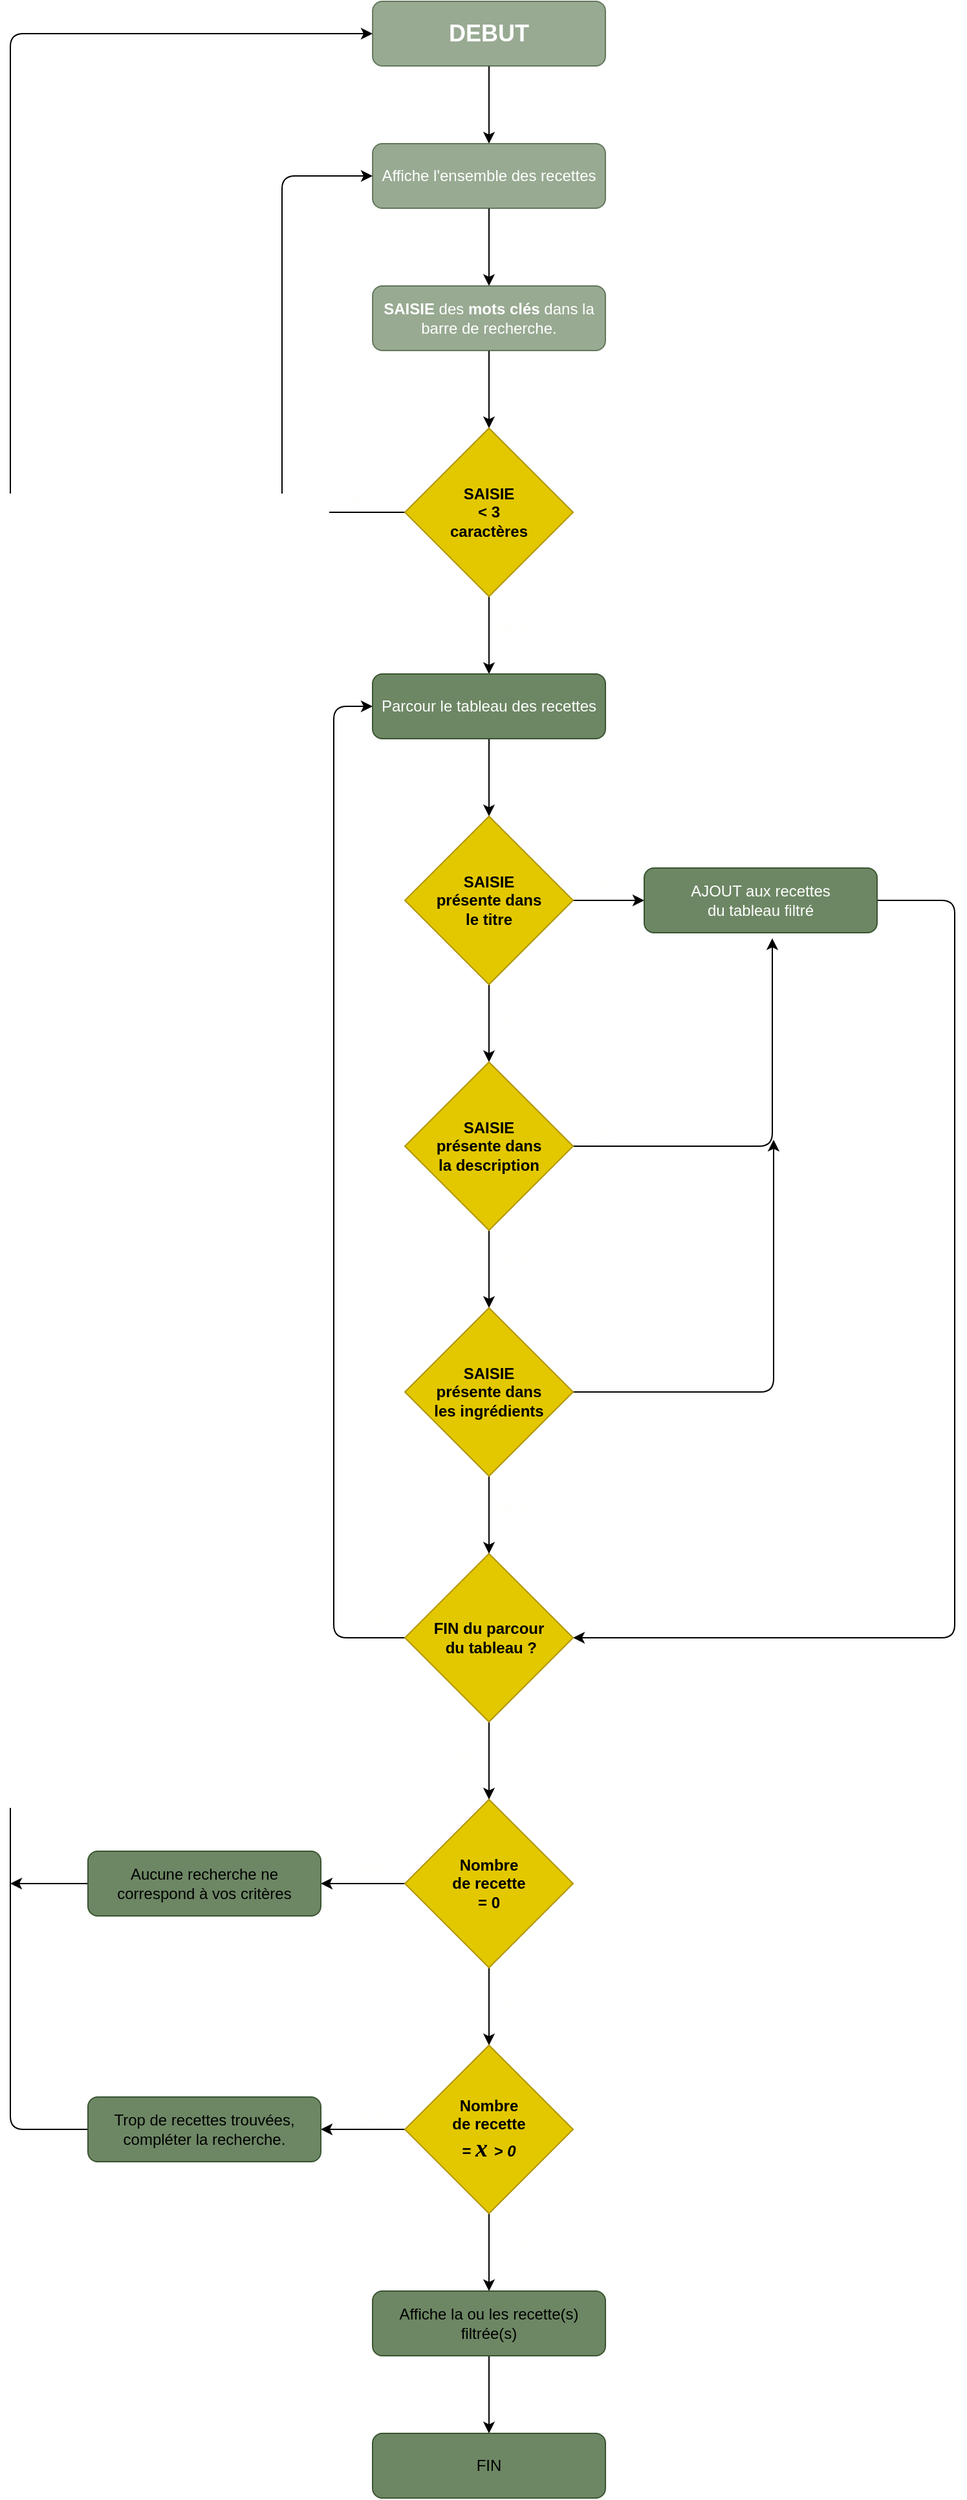 <mxfile>
    <diagram id="D_HVd8B6VUuoggCPeG8F" name="Page-1">
        <mxGraphModel dx="1557" dy="1588" grid="1" gridSize="10" guides="1" tooltips="1" connect="1" arrows="1" fold="1" page="1" pageScale="1" pageWidth="850" pageHeight="1100" math="0" shadow="0">
            <root>
                <mxCell id="0"/>
                <mxCell id="1" parent="0"/>
                <mxCell id="ZSVEgMsFKH18y_2TgpHJ-98" value="" style="edgeStyle=none;html=1;fontColor=#FCFFFA;" parent="1" source="5" target="ZSVEgMsFKH18y_2TgpHJ-92" edge="1">
                    <mxGeometry relative="1" as="geometry"/>
                </mxCell>
                <mxCell id="5" value="&lt;b&gt;SAISIE&lt;/b&gt; des &lt;b&gt;mots clés&lt;/b&gt; dans la barre de recherche." style="rounded=1;whiteSpace=wrap;html=1;fillColor=#6d8764;fontColor=#ffffff;strokeColor=#3A5431;opacity=70;" parent="1" vertex="1">
                    <mxGeometry x="190" y="-190" width="180" height="50" as="geometry"/>
                </mxCell>
                <mxCell id="ZSVEgMsFKH18y_2TgpHJ-88" style="edgeStyle=none;html=1;entryX=0.5;entryY=0;entryDx=0;entryDy=0;fontColor=#FCFFFA;" parent="1" source="ZSVEgMsFKH18y_2TgpHJ-87" target="ZSVEgMsFKH18y_2TgpHJ-89" edge="1">
                    <mxGeometry relative="1" as="geometry"/>
                </mxCell>
                <mxCell id="ZSVEgMsFKH18y_2TgpHJ-87" value="&lt;h2&gt;&lt;b&gt;DEBUT&lt;/b&gt;&lt;/h2&gt;" style="rounded=1;whiteSpace=wrap;html=1;fontColor=#ffffff;strokeColor=#3A5431;fillColor=#6d8764;opacity=70;" parent="1" vertex="1">
                    <mxGeometry x="190" y="-410" width="180" height="50" as="geometry"/>
                </mxCell>
                <mxCell id="ZSVEgMsFKH18y_2TgpHJ-91" style="edgeStyle=none;html=1;entryX=0.5;entryY=0;entryDx=0;entryDy=0;fontColor=#FCFFFA;" parent="1" source="ZSVEgMsFKH18y_2TgpHJ-89" target="5" edge="1">
                    <mxGeometry relative="1" as="geometry"/>
                </mxCell>
                <mxCell id="ZSVEgMsFKH18y_2TgpHJ-89" value="Affiche l'ensemble des recettes" style="rounded=1;whiteSpace=wrap;html=1;fontColor=#ffffff;strokeColor=#3A5431;fillColor=#6d8764;opacity=70;" parent="1" vertex="1">
                    <mxGeometry x="190" y="-300" width="180" height="50" as="geometry"/>
                </mxCell>
                <mxCell id="ZSVEgMsFKH18y_2TgpHJ-96" style="edgeStyle=none;html=1;fontColor=#FCFFFA;entryX=0;entryY=0.5;entryDx=0;entryDy=0;" parent="1" source="ZSVEgMsFKH18y_2TgpHJ-92" target="ZSVEgMsFKH18y_2TgpHJ-89" edge="1">
                    <mxGeometry relative="1" as="geometry">
                        <mxPoint x="120" y="5" as="targetPoint"/>
                        <Array as="points">
                            <mxPoint x="120" y="-15"/>
                            <mxPoint x="120" y="-275"/>
                        </Array>
                    </mxGeometry>
                </mxCell>
                <mxCell id="ZSVEgMsFKH18y_2TgpHJ-101" value="" style="edgeStyle=none;html=1;fontColor=#FCFFFA;" parent="1" source="ZSVEgMsFKH18y_2TgpHJ-92" target="ZSVEgMsFKH18y_2TgpHJ-100" edge="1">
                    <mxGeometry relative="1" as="geometry"/>
                </mxCell>
                <mxCell id="ZSVEgMsFKH18y_2TgpHJ-92" value="&lt;b&gt;SAISIE&lt;br&gt;&amp;lt; 3 &lt;br&gt;caractères&lt;/b&gt;" style="rhombus;whiteSpace=wrap;html=1;fontColor=#000000;strokeColor=#B09500;fillColor=#e3c800;" parent="1" vertex="1">
                    <mxGeometry x="215" y="-80" width="130" height="130" as="geometry"/>
                </mxCell>
                <mxCell id="ZSVEgMsFKH18y_2TgpHJ-97" value="OUI" style="text;html=1;strokeColor=none;fillColor=none;align=center;verticalAlign=middle;whiteSpace=wrap;rounded=0;fontColor=#FCFFFA;rotation=0;" parent="1" vertex="1">
                    <mxGeometry x="140" y="-40" width="60" height="30" as="geometry"/>
                </mxCell>
                <mxCell id="ZSVEgMsFKH18y_2TgpHJ-104" value="" style="edgeStyle=none;html=1;fontColor=#FCFFFA;" parent="1" source="ZSVEgMsFKH18y_2TgpHJ-100" target="ZSVEgMsFKH18y_2TgpHJ-103" edge="1">
                    <mxGeometry relative="1" as="geometry"/>
                </mxCell>
                <mxCell id="ZSVEgMsFKH18y_2TgpHJ-100" value="Parcour le tableau des recettes" style="rounded=1;whiteSpace=wrap;html=1;fillColor=#6d8764;fontColor=#ffffff;strokeColor=#3A5431;" parent="1" vertex="1">
                    <mxGeometry x="190" y="110" width="180" height="50" as="geometry"/>
                </mxCell>
                <mxCell id="ZSVEgMsFKH18y_2TgpHJ-102" value="NON" style="text;html=1;strokeColor=none;fillColor=none;align=center;verticalAlign=middle;whiteSpace=wrap;rounded=0;fontColor=#FCFFFA;rotation=0;" parent="1" vertex="1">
                    <mxGeometry x="270" y="60" width="60" height="30" as="geometry"/>
                </mxCell>
                <mxCell id="ZSVEgMsFKH18y_2TgpHJ-109" style="edgeStyle=none;html=1;fontColor=#FCFFFA;entryX=0;entryY=0.5;entryDx=0;entryDy=0;" parent="1" source="ZSVEgMsFKH18y_2TgpHJ-103" edge="1" target="ZSVEgMsFKH18y_2TgpHJ-108">
                    <mxGeometry relative="1" as="geometry">
                        <mxPoint x="480" y="285" as="targetPoint"/>
                    </mxGeometry>
                </mxCell>
                <mxCell id="ZSVEgMsFKH18y_2TgpHJ-114" value="" style="edgeStyle=none;html=1;fontColor=#FCFFFA;" parent="1" source="ZSVEgMsFKH18y_2TgpHJ-103" target="ZSVEgMsFKH18y_2TgpHJ-113" edge="1">
                    <mxGeometry relative="1" as="geometry"/>
                </mxCell>
                <mxCell id="ZSVEgMsFKH18y_2TgpHJ-103" value="SAISIE&lt;br&gt;présente dans &lt;br&gt;le titre" style="rhombus;whiteSpace=wrap;html=1;fontColor=#000000;strokeColor=#B09500;fillColor=#e3c800;fontStyle=1" parent="1" vertex="1">
                    <mxGeometry x="215" y="220" width="130" height="130" as="geometry"/>
                </mxCell>
                <mxCell id="ZSVEgMsFKH18y_2TgpHJ-132" style="edgeStyle=none;html=1;entryX=1;entryY=0.5;entryDx=0;entryDy=0;fontColor=#FCFFFA;" parent="1" source="ZSVEgMsFKH18y_2TgpHJ-108" target="ZSVEgMsFKH18y_2TgpHJ-118" edge="1">
                    <mxGeometry relative="1" as="geometry">
                        <Array as="points">
                            <mxPoint x="640" y="285"/>
                            <mxPoint x="640" y="855"/>
                        </Array>
                    </mxGeometry>
                </mxCell>
                <mxCell id="ZSVEgMsFKH18y_2TgpHJ-108" value="AJOUT aux recettes &lt;br&gt;du tableau filtré" style="rounded=1;whiteSpace=wrap;html=1;fillColor=#6d8764;fontColor=#ffffff;strokeColor=#3A5431;" parent="1" vertex="1">
                    <mxGeometry x="400" y="260" width="180" height="50" as="geometry"/>
                </mxCell>
                <mxCell id="ZSVEgMsFKH18y_2TgpHJ-112" value="OUI" style="text;html=1;strokeColor=none;fillColor=none;align=center;verticalAlign=middle;whiteSpace=wrap;rounded=0;fontColor=#FCFFFA;rotation=0;" parent="1" vertex="1">
                    <mxGeometry x="340" y="260" width="60" height="30" as="geometry"/>
                </mxCell>
                <mxCell id="ZSVEgMsFKH18y_2TgpHJ-117" style="edgeStyle=none;html=1;entryX=0.55;entryY=1.086;entryDx=0;entryDy=0;entryPerimeter=0;fontColor=#FCFFFA;" parent="1" source="ZSVEgMsFKH18y_2TgpHJ-113" target="ZSVEgMsFKH18y_2TgpHJ-108" edge="1">
                    <mxGeometry relative="1" as="geometry">
                        <Array as="points">
                            <mxPoint x="499" y="475"/>
                        </Array>
                    </mxGeometry>
                </mxCell>
                <mxCell id="73" value="" style="edgeStyle=none;html=1;" edge="1" parent="1" source="ZSVEgMsFKH18y_2TgpHJ-113" target="ZSVEgMsFKH18y_2TgpHJ-134">
                    <mxGeometry relative="1" as="geometry"/>
                </mxCell>
                <mxCell id="ZSVEgMsFKH18y_2TgpHJ-113" value="SAISIE &lt;br&gt;présente dans &lt;br&gt;la description" style="rhombus;whiteSpace=wrap;html=1;fontColor=#000000;strokeColor=#B09500;fillColor=#e3c800;fontStyle=1" parent="1" vertex="1">
                    <mxGeometry x="215" y="410" width="130" height="130" as="geometry"/>
                </mxCell>
                <mxCell id="ZSVEgMsFKH18y_2TgpHJ-116" value="NON" style="text;html=1;strokeColor=none;fillColor=none;align=center;verticalAlign=middle;whiteSpace=wrap;rounded=0;fontColor=#FCFFFA;rotation=0;" parent="1" vertex="1">
                    <mxGeometry x="270" y="360" width="60" height="30" as="geometry"/>
                </mxCell>
                <mxCell id="ZSVEgMsFKH18y_2TgpHJ-119" style="edgeStyle=none;html=1;fontColor=#FCFFFA;entryX=0;entryY=0.5;entryDx=0;entryDy=0;exitX=0;exitY=0.5;exitDx=0;exitDy=0;" parent="1" source="ZSVEgMsFKH18y_2TgpHJ-118" target="ZSVEgMsFKH18y_2TgpHJ-100" edge="1">
                    <mxGeometry relative="1" as="geometry">
                        <mxPoint x="130" y="645" as="targetPoint"/>
                        <Array as="points">
                            <mxPoint x="160" y="855"/>
                            <mxPoint x="160" y="135"/>
                        </Array>
                        <mxPoint x="220" y="840" as="sourcePoint"/>
                    </mxGeometry>
                </mxCell>
                <mxCell id="93" value="" style="edgeStyle=none;html=1;fontFamily=Helvetica;fontSize=12;" edge="1" parent="1" source="ZSVEgMsFKH18y_2TgpHJ-118" target="92">
                    <mxGeometry relative="1" as="geometry"/>
                </mxCell>
                <mxCell id="ZSVEgMsFKH18y_2TgpHJ-118" value="FIN du parcour&lt;br&gt;&amp;nbsp;du tableau ?" style="rhombus;whiteSpace=wrap;html=1;fontColor=#000000;strokeColor=#B09500;fillColor=#e3c800;fontStyle=1" parent="1" vertex="1">
                    <mxGeometry x="215" y="790" width="130" height="130" as="geometry"/>
                </mxCell>
                <mxCell id="ZSVEgMsFKH18y_2TgpHJ-120" value="NON" style="text;html=1;strokeColor=none;fillColor=none;align=center;verticalAlign=middle;whiteSpace=wrap;rounded=0;fontColor=#FCFFFA;rotation=0;" parent="1" vertex="1">
                    <mxGeometry x="160" y="830" width="60" height="30" as="geometry"/>
                </mxCell>
                <mxCell id="108" style="edgeStyle=none;html=1;fontFamily=Helvetica;fontSize=12;" edge="1" parent="1" source="ZSVEgMsFKH18y_2TgpHJ-124">
                    <mxGeometry relative="1" as="geometry">
                        <mxPoint x="-90" y="1045" as="targetPoint"/>
                    </mxGeometry>
                </mxCell>
                <mxCell id="ZSVEgMsFKH18y_2TgpHJ-124" value="Aucune recherche ne &lt;br&gt;correspond à vos critères" style="rounded=1;whiteSpace=wrap;html=1;fillColor=#6d8764;strokeColor=#3A5431;" parent="1" vertex="1">
                    <mxGeometry x="-30" y="1020" width="180" height="50" as="geometry"/>
                </mxCell>
                <mxCell id="100" value="" style="edgeStyle=none;html=1;fontFamily=Helvetica;fontSize=12;" edge="1" parent="1" source="ZSVEgMsFKH18y_2TgpHJ-127" target="ZSVEgMsFKH18y_2TgpHJ-129">
                    <mxGeometry relative="1" as="geometry"/>
                </mxCell>
                <mxCell id="ZSVEgMsFKH18y_2TgpHJ-127" value="Affiche la ou les recette(s) filtrée(s)" style="rounded=1;whiteSpace=wrap;html=1;fillColor=#6d8764;strokeColor=#3A5431;" parent="1" vertex="1">
                    <mxGeometry x="190" y="1360" width="180" height="50" as="geometry"/>
                </mxCell>
                <mxCell id="ZSVEgMsFKH18y_2TgpHJ-129" value="FIN" style="rounded=1;whiteSpace=wrap;html=1;fillColor=#6d8764;strokeColor=#3A5431;" parent="1" vertex="1">
                    <mxGeometry x="190" y="1470" width="180" height="50" as="geometry"/>
                </mxCell>
                <mxCell id="74" value="" style="edgeStyle=none;html=1;" edge="1" parent="1" source="ZSVEgMsFKH18y_2TgpHJ-134" target="ZSVEgMsFKH18y_2TgpHJ-118">
                    <mxGeometry relative="1" as="geometry"/>
                </mxCell>
                <mxCell id="81" style="edgeStyle=none;html=1;" edge="1" parent="1" source="ZSVEgMsFKH18y_2TgpHJ-134">
                    <mxGeometry relative="1" as="geometry">
                        <mxPoint x="500" y="470" as="targetPoint"/>
                        <Array as="points">
                            <mxPoint x="500" y="665"/>
                        </Array>
                    </mxGeometry>
                </mxCell>
                <mxCell id="ZSVEgMsFKH18y_2TgpHJ-134" value="SAISIE&lt;br&gt;présente dans &lt;br&gt;les ingrédients" style="rhombus;whiteSpace=wrap;html=1;fontColor=#000000;strokeColor=#B09500;fillColor=#e3c800;fontStyle=1" parent="1" vertex="1">
                    <mxGeometry x="215" y="600" width="130" height="130" as="geometry"/>
                </mxCell>
                <mxCell id="78" value="NON" style="text;html=1;strokeColor=none;fillColor=none;align=center;verticalAlign=middle;whiteSpace=wrap;rounded=0;fontColor=#FCFFFA;rotation=0;" vertex="1" parent="1">
                    <mxGeometry x="270" y="550" width="60" height="30" as="geometry"/>
                </mxCell>
                <mxCell id="79" value="OUI" style="text;html=1;strokeColor=none;fillColor=none;align=center;verticalAlign=middle;whiteSpace=wrap;rounded=0;fontColor=#FCFFFA;rotation=0;" vertex="1" parent="1">
                    <mxGeometry x="340" y="450" width="60" height="30" as="geometry"/>
                </mxCell>
                <mxCell id="80" value="NON" style="text;html=1;strokeColor=none;fillColor=none;align=center;verticalAlign=middle;whiteSpace=wrap;rounded=0;fontColor=#FCFFFA;rotation=0;" vertex="1" parent="1">
                    <mxGeometry x="270" y="740" width="60" height="30" as="geometry"/>
                </mxCell>
                <mxCell id="82" value="OUI" style="text;html=1;strokeColor=none;fillColor=none;align=center;verticalAlign=middle;whiteSpace=wrap;rounded=0;fontColor=#FCFFFA;rotation=0;" vertex="1" parent="1">
                    <mxGeometry x="230" y="930" width="60" height="30" as="geometry"/>
                </mxCell>
                <mxCell id="94" value="" style="edgeStyle=none;html=1;fontFamily=Helvetica;fontSize=12;" edge="1" parent="1" source="92" target="ZSVEgMsFKH18y_2TgpHJ-124">
                    <mxGeometry relative="1" as="geometry"/>
                </mxCell>
                <mxCell id="97" value="" style="edgeStyle=none;html=1;fontFamily=Helvetica;fontSize=12;" edge="1" parent="1" source="92" target="96">
                    <mxGeometry relative="1" as="geometry"/>
                </mxCell>
                <mxCell id="92" value="Nombre &lt;br&gt;de recette&lt;br&gt;= 0" style="rhombus;whiteSpace=wrap;html=1;fontColor=#000000;strokeColor=#B09500;fillColor=#e3c800;fontStyle=1" vertex="1" parent="1">
                    <mxGeometry x="215" y="980" width="130" height="130" as="geometry"/>
                </mxCell>
                <mxCell id="95" value="OUI" style="text;html=1;strokeColor=none;fillColor=none;align=center;verticalAlign=middle;whiteSpace=wrap;rounded=0;fontColor=#FCFFFA;rotation=0;" vertex="1" parent="1">
                    <mxGeometry x="160" y="1020" width="60" height="30" as="geometry"/>
                </mxCell>
                <mxCell id="99" value="" style="edgeStyle=none;html=1;fontFamily=Helvetica;fontSize=12;" edge="1" parent="1" source="96" target="ZSVEgMsFKH18y_2TgpHJ-127">
                    <mxGeometry relative="1" as="geometry"/>
                </mxCell>
                <mxCell id="105" value="" style="edgeStyle=none;html=1;fontFamily=Helvetica;fontSize=12;" edge="1" parent="1" source="96" target="104">
                    <mxGeometry relative="1" as="geometry"/>
                </mxCell>
                <mxCell id="96" value="Nombre &lt;br&gt;de recette&lt;br&gt;= &lt;font size=&quot;1&quot;&gt;&lt;i style=&quot;font-size: 12px&quot;&gt;&lt;font face=&quot;Times New Roman&quot; style=&quot;font-size: 19px&quot;&gt;x &lt;/font&gt;&amp;gt; 0&lt;/i&gt;&lt;/font&gt;" style="rhombus;whiteSpace=wrap;html=1;fontColor=#000000;strokeColor=#B09500;fillColor=#e3c800;fontStyle=1" vertex="1" parent="1">
                    <mxGeometry x="215" y="1170" width="130" height="130" as="geometry"/>
                </mxCell>
                <mxCell id="98" value="NON" style="text;html=1;strokeColor=none;fillColor=none;align=center;verticalAlign=middle;whiteSpace=wrap;rounded=0;fontColor=#FCFFFA;rotation=0;" vertex="1" parent="1">
                    <mxGeometry x="270" y="1120" width="60" height="30" as="geometry"/>
                </mxCell>
                <mxCell id="101" value="OUI" style="text;html=1;strokeColor=none;fillColor=none;align=center;verticalAlign=middle;whiteSpace=wrap;rounded=0;fontColor=#FCFFFA;rotation=0;" vertex="1" parent="1">
                    <mxGeometry x="270" y="1310" width="60" height="30" as="geometry"/>
                </mxCell>
                <mxCell id="107" style="edgeStyle=none;html=1;fontFamily=Helvetica;fontSize=12;entryX=0;entryY=0.5;entryDx=0;entryDy=0;exitX=0;exitY=0.5;exitDx=0;exitDy=0;" edge="1" parent="1" source="104" target="ZSVEgMsFKH18y_2TgpHJ-87">
                    <mxGeometry relative="1" as="geometry">
                        <mxPoint x="-120" y="1235.0" as="targetPoint"/>
                        <Array as="points">
                            <mxPoint x="-90" y="1235"/>
                            <mxPoint x="-90" y="-385"/>
                        </Array>
                    </mxGeometry>
                </mxCell>
                <mxCell id="104" value="Trop de recettes trouvées, compléter la recherche." style="rounded=1;whiteSpace=wrap;html=1;fillColor=#6d8764;strokeColor=#3A5431;" vertex="1" parent="1">
                    <mxGeometry x="-30" y="1210" width="180" height="50" as="geometry"/>
                </mxCell>
                <mxCell id="106" value="NON" style="text;html=1;strokeColor=none;fillColor=none;align=center;verticalAlign=middle;whiteSpace=wrap;rounded=0;fontColor=#FCFFFA;rotation=0;" vertex="1" parent="1">
                    <mxGeometry x="160" y="1210" width="60" height="30" as="geometry"/>
                </mxCell>
            </root>
        </mxGraphModel>
    </diagram>
    <diagram id="_rm4OP_vOzyebfpuPI0_" name="Page-2">
        <mxGraphModel dx="884" dy="610" grid="1" gridSize="10" guides="1" tooltips="1" connect="1" arrows="1" fold="1" page="1" pageScale="1" pageWidth="850" pageHeight="1100" math="0" shadow="0">
            <root>
                <mxCell id="SiQ4y4Mz0kUG1fxL2bbp-0"/>
                <mxCell id="SiQ4y4Mz0kUG1fxL2bbp-1" parent="SiQ4y4Mz0kUG1fxL2bbp-0"/>
            </root>
        </mxGraphModel>
    </diagram>
</mxfile>